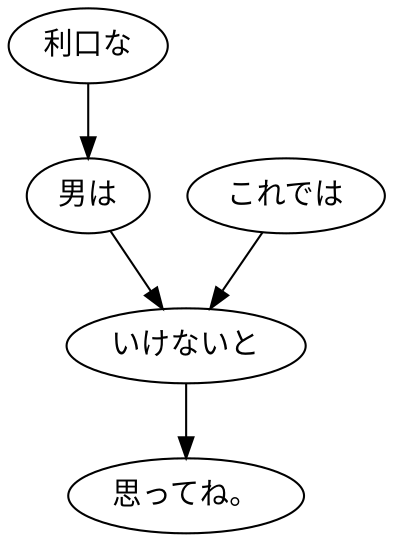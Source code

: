 digraph graph6845 {
	node0 [label="利口な"];
	node1 [label="男は"];
	node2 [label="これでは"];
	node3 [label="いけないと"];
	node4 [label="思ってね。"];
	node0 -> node1;
	node1 -> node3;
	node2 -> node3;
	node3 -> node4;
}
